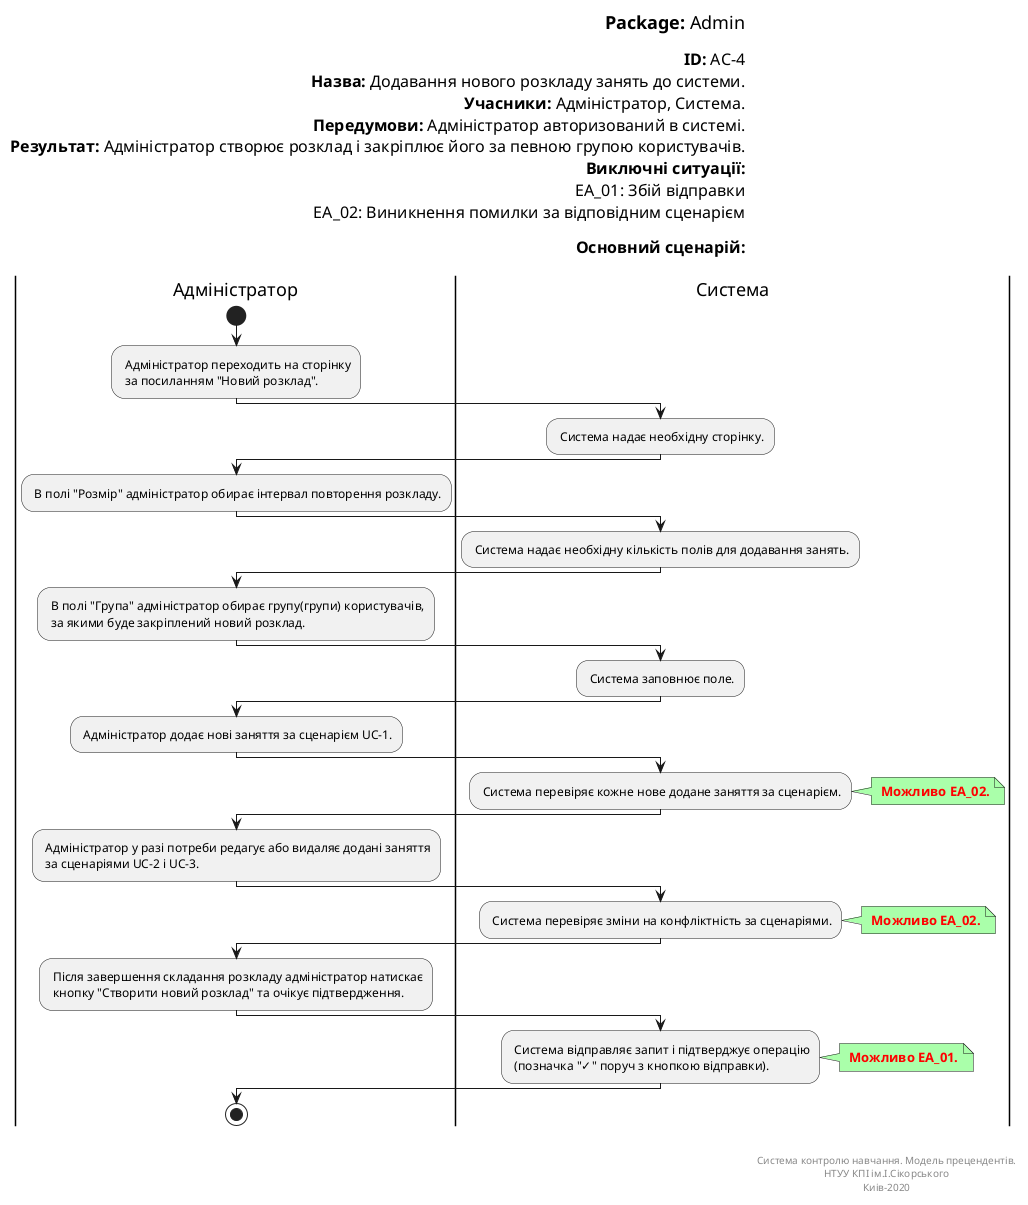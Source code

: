 @startuml
left header
<font color=000 size=18><b>Package:</b> Admin

<font color=000 size=16><b>ID:</b> AC-4
<font color=000 size=16><b>Назва:</b> Додавання нового розкладу занять до системи.
<font color=000 size=16><b>Учасники:</b> Адміністратор, Система.
<font color=000 size=16><b>Передумови:</b> Адміністратор авторизований в системі.
<font color=000 size=16><b>Результат:</b> Адміністратор створює розклад і закріплює його за певною групою користувачів.
<font color=000 size=16><b>Виключні ситуації:</b>
<font color=000 size=16> EA_01: Збій відправки
<font color=000 size=16> EA_02: Виникнення помилки за відповідним сценарієм

<font color=000 size=16><b>Основний сценарій:</b>

end header

|Адміністратор|
start
: Адміністратор переходить на сторінку 
 за посиланням "Новий розклад".;

|Система|
: Система надає необхідну сторінку.;

|Адміністратор|
: В полі "Розмір" адміністратор обирає інтервал повторення розкладу.;

|Система|
: Система надає необхідну кількість полів для додавання занять.;

|Адміністратор|
: В полі "Група" адміністратор обирає групу(групи) користувачів, 
 за якими буде закріплений новий розклад.;

|Система|
: Система заповнює поле.;

|Адміністратор|
: Адміністратор додає нові заняття за сценарієм UC-1.;

|Система|
: Система перевіряє кожне нове додане заняття за сценарієм.;

note right #aaffaa
<font color=red><b> Можливо EA_02.
end note

|Адміністратор|
: Адміністратор у разі потреби редагує або видаляє додані заняття
 за сценаріями UC-2 і UC-3.;

|Система|
: Система перевіряє зміни на конфліктність за сценаріями.;

note right #aaffaa
<font color=red><b> Можливо EA_02.
end note

|Адміністратор|
: Після завершення складання розкладу адміністратор натискає
 кнопку "Створити новий розклад" та очікує підтвердження.;

|Система|
: Система відправляє запит і підтверджує операцію
 (позначка "✓" поруч з кнопкою відправки).;

note right #aaffaa
<font color=red><b> Можливо EA_01.
end note

|Адміністратор|
stop;

right footer


Система контролю навчання. Модель прецендентів.
НТУУ КПІ ім.І.Сікорського
Киів-2020
end footer
@enduml
